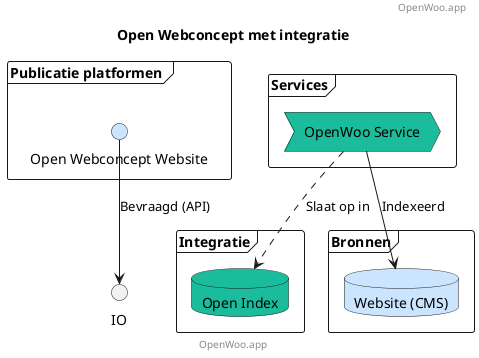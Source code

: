 @startuml
title Open Webconcept met integratie
footer: OpenWoo.app
header: OpenWoo.app

' Publicatie platformen (Laag 5 UI)
frame "Publicatie platformen " {
    interface "Open Webconcept Website" as Website #cce5ff
}

' Services(Laag 4)
frame "Services" {
    process "OpenWoo Service"  as OWS #1abc9c
}

' Integratie (Laag 3)
frame "Integratie" {
    database "Open Index"  as OI #1abc9c
}

' Bronnen (Laag 2)
frame "Bronnen" {
    database "Website (CMS)" as CMS #cce5ff
}

OWS -down-> CMS: Indexeerd
OWS ..> OI: Slaat op in

Website -down-> IO : Bevraagd (API)

@enduml